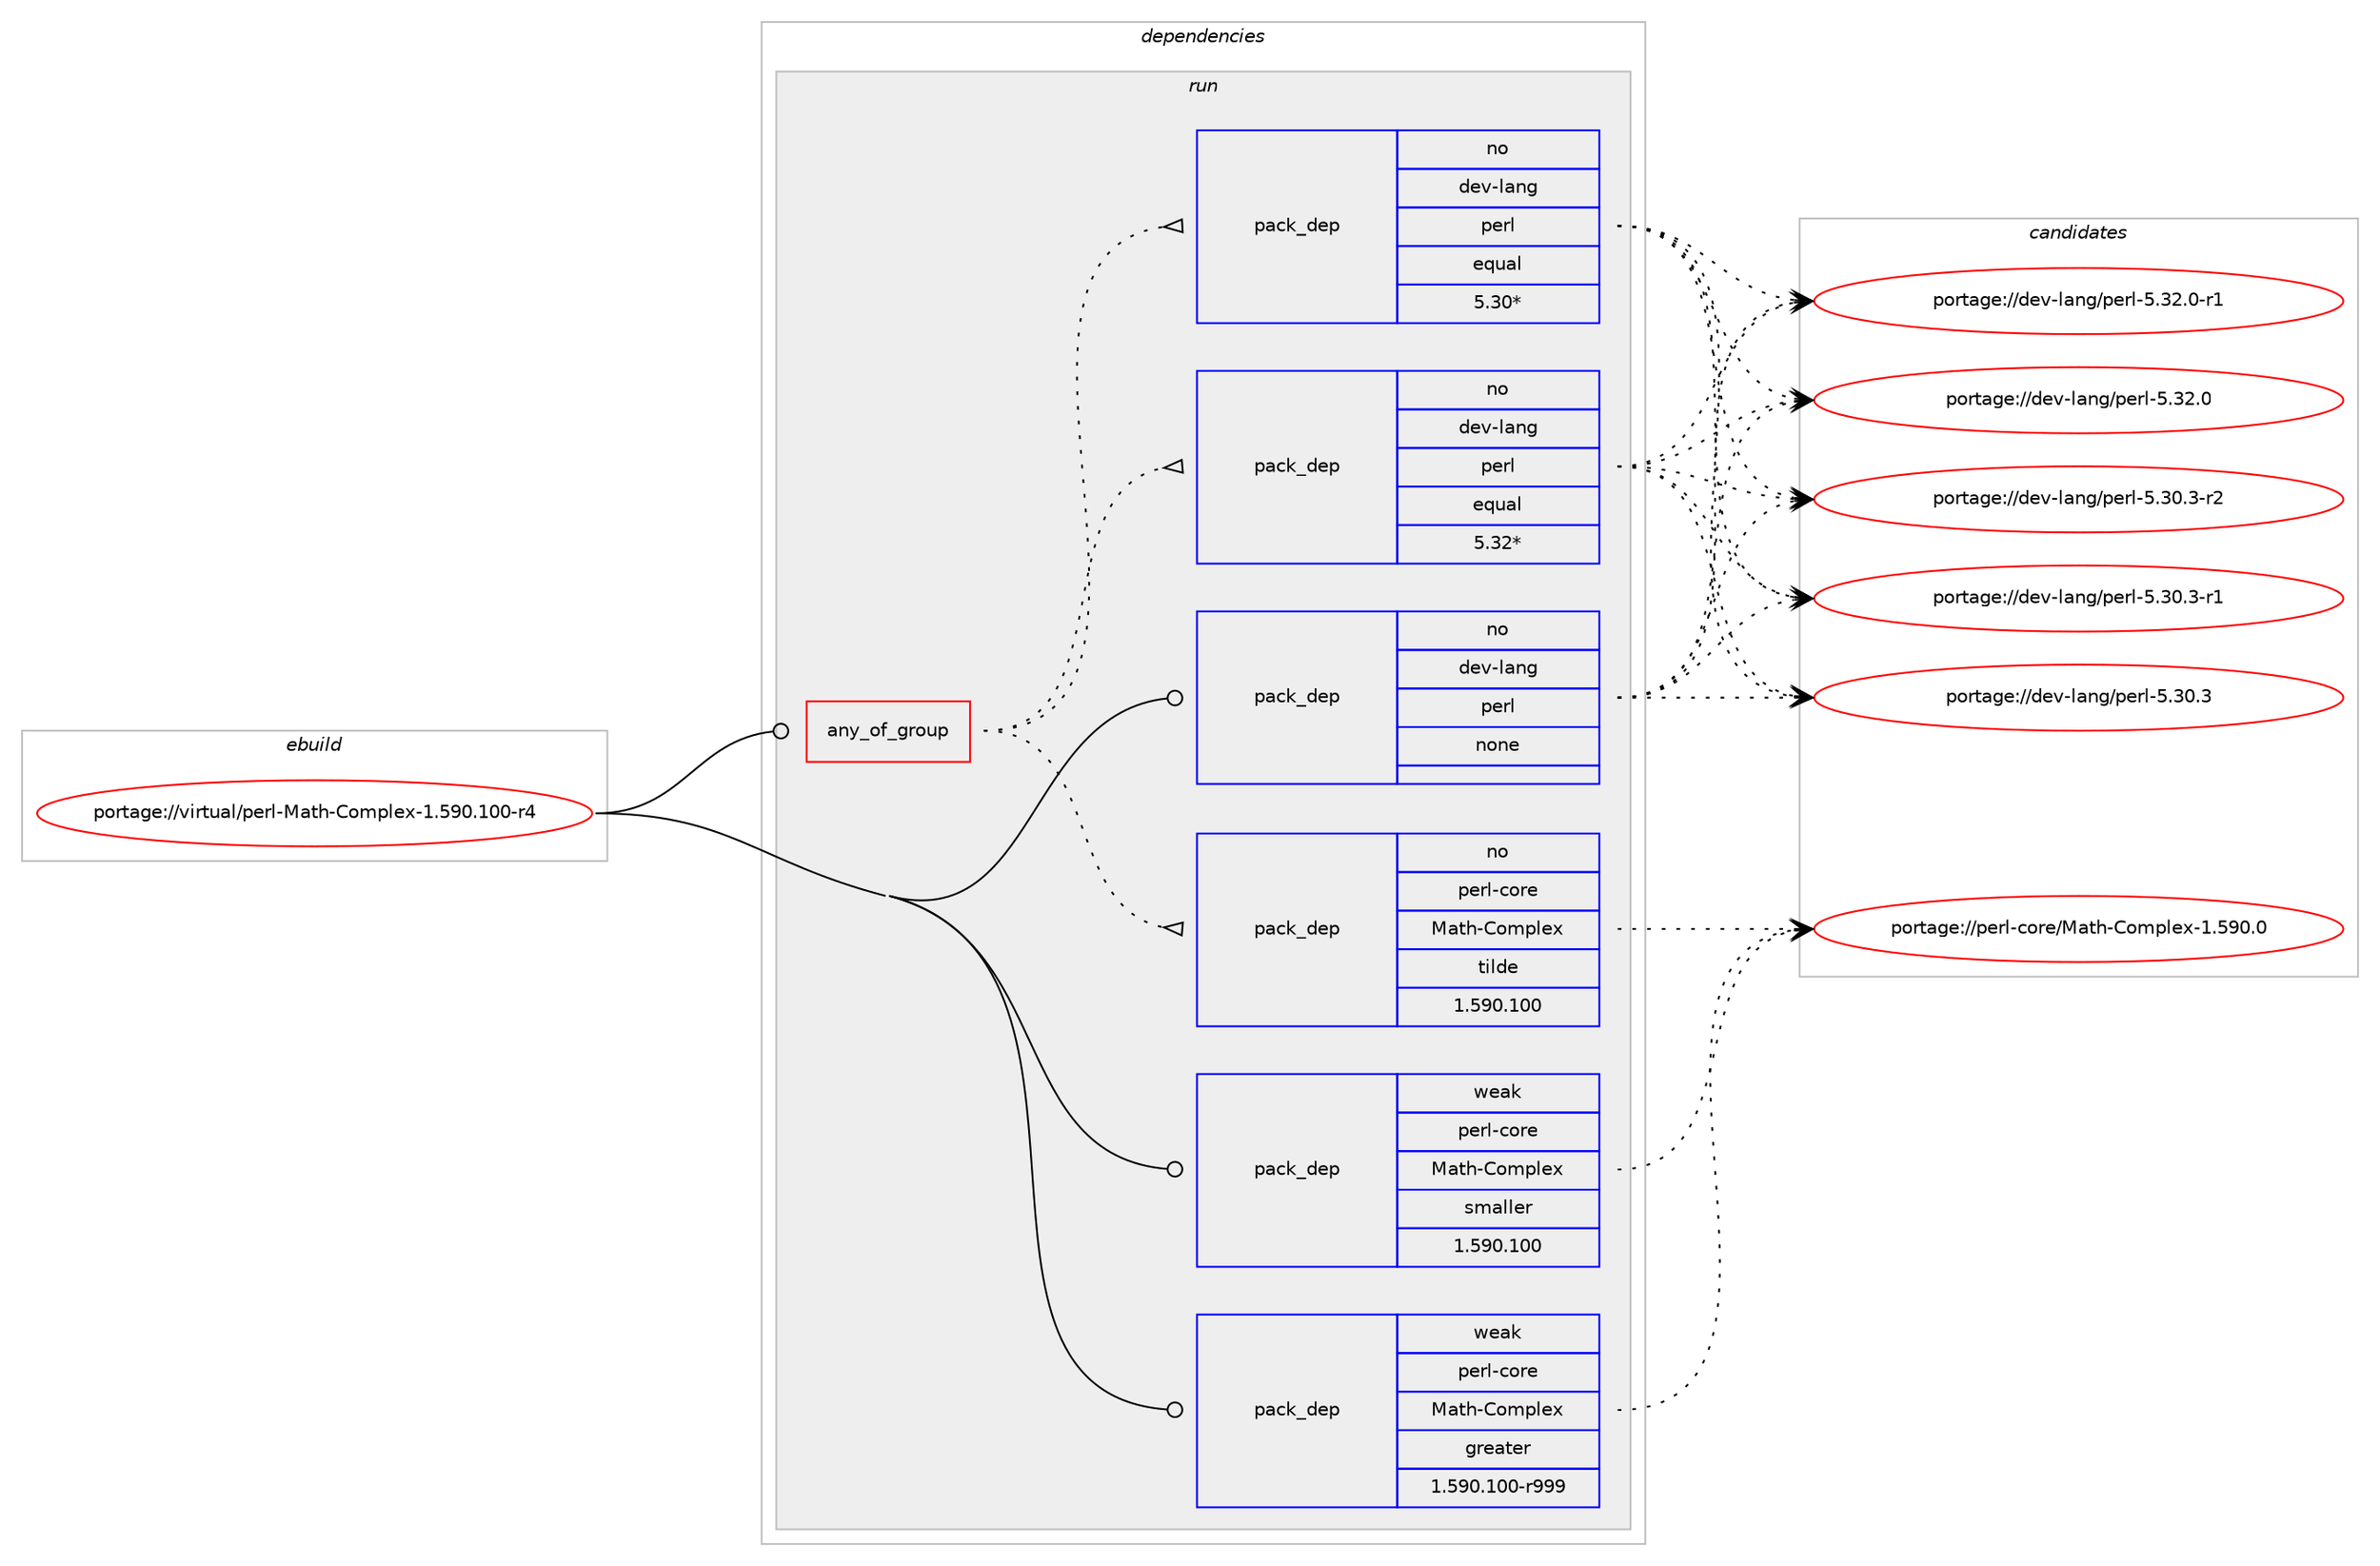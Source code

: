 digraph prolog {

# *************
# Graph options
# *************

newrank=true;
concentrate=true;
compound=true;
graph [rankdir=LR,fontname=Helvetica,fontsize=10,ranksep=1.5];#, ranksep=2.5, nodesep=0.2];
edge  [arrowhead=vee];
node  [fontname=Helvetica,fontsize=10];

# **********
# The ebuild
# **********

subgraph cluster_leftcol {
color=gray;
rank=same;
label=<<i>ebuild</i>>;
id [label="portage://virtual/perl-Math-Complex-1.590.100-r4", color=red, width=4, href="../virtual/perl-Math-Complex-1.590.100-r4.svg"];
}

# ****************
# The dependencies
# ****************

subgraph cluster_midcol {
color=gray;
label=<<i>dependencies</i>>;
subgraph cluster_compile {
fillcolor="#eeeeee";
style=filled;
label=<<i>compile</i>>;
}
subgraph cluster_compileandrun {
fillcolor="#eeeeee";
style=filled;
label=<<i>compile and run</i>>;
}
subgraph cluster_run {
fillcolor="#eeeeee";
style=filled;
label=<<i>run</i>>;
subgraph any73 {
dependency1613 [label=<<TABLE BORDER="0" CELLBORDER="1" CELLSPACING="0" CELLPADDING="4"><TR><TD CELLPADDING="10">any_of_group</TD></TR></TABLE>>, shape=none, color=red];subgraph pack1472 {
dependency1614 [label=<<TABLE BORDER="0" CELLBORDER="1" CELLSPACING="0" CELLPADDING="4" WIDTH="220"><TR><TD ROWSPAN="6" CELLPADDING="30">pack_dep</TD></TR><TR><TD WIDTH="110">no</TD></TR><TR><TD>dev-lang</TD></TR><TR><TD>perl</TD></TR><TR><TD>equal</TD></TR><TR><TD>5.32*</TD></TR></TABLE>>, shape=none, color=blue];
}
dependency1613:e -> dependency1614:w [weight=20,style="dotted",arrowhead="oinv"];
subgraph pack1473 {
dependency1615 [label=<<TABLE BORDER="0" CELLBORDER="1" CELLSPACING="0" CELLPADDING="4" WIDTH="220"><TR><TD ROWSPAN="6" CELLPADDING="30">pack_dep</TD></TR><TR><TD WIDTH="110">no</TD></TR><TR><TD>dev-lang</TD></TR><TR><TD>perl</TD></TR><TR><TD>equal</TD></TR><TR><TD>5.30*</TD></TR></TABLE>>, shape=none, color=blue];
}
dependency1613:e -> dependency1615:w [weight=20,style="dotted",arrowhead="oinv"];
subgraph pack1474 {
dependency1616 [label=<<TABLE BORDER="0" CELLBORDER="1" CELLSPACING="0" CELLPADDING="4" WIDTH="220"><TR><TD ROWSPAN="6" CELLPADDING="30">pack_dep</TD></TR><TR><TD WIDTH="110">no</TD></TR><TR><TD>perl-core</TD></TR><TR><TD>Math-Complex</TD></TR><TR><TD>tilde</TD></TR><TR><TD>1.590.100</TD></TR></TABLE>>, shape=none, color=blue];
}
dependency1613:e -> dependency1616:w [weight=20,style="dotted",arrowhead="oinv"];
}
id:e -> dependency1613:w [weight=20,style="solid",arrowhead="odot"];
subgraph pack1475 {
dependency1617 [label=<<TABLE BORDER="0" CELLBORDER="1" CELLSPACING="0" CELLPADDING="4" WIDTH="220"><TR><TD ROWSPAN="6" CELLPADDING="30">pack_dep</TD></TR><TR><TD WIDTH="110">no</TD></TR><TR><TD>dev-lang</TD></TR><TR><TD>perl</TD></TR><TR><TD>none</TD></TR><TR><TD></TD></TR></TABLE>>, shape=none, color=blue];
}
id:e -> dependency1617:w [weight=20,style="solid",arrowhead="odot"];
subgraph pack1476 {
dependency1618 [label=<<TABLE BORDER="0" CELLBORDER="1" CELLSPACING="0" CELLPADDING="4" WIDTH="220"><TR><TD ROWSPAN="6" CELLPADDING="30">pack_dep</TD></TR><TR><TD WIDTH="110">weak</TD></TR><TR><TD>perl-core</TD></TR><TR><TD>Math-Complex</TD></TR><TR><TD>greater</TD></TR><TR><TD>1.590.100-r999</TD></TR></TABLE>>, shape=none, color=blue];
}
id:e -> dependency1618:w [weight=20,style="solid",arrowhead="odot"];
subgraph pack1477 {
dependency1619 [label=<<TABLE BORDER="0" CELLBORDER="1" CELLSPACING="0" CELLPADDING="4" WIDTH="220"><TR><TD ROWSPAN="6" CELLPADDING="30">pack_dep</TD></TR><TR><TD WIDTH="110">weak</TD></TR><TR><TD>perl-core</TD></TR><TR><TD>Math-Complex</TD></TR><TR><TD>smaller</TD></TR><TR><TD>1.590.100</TD></TR></TABLE>>, shape=none, color=blue];
}
id:e -> dependency1619:w [weight=20,style="solid",arrowhead="odot"];
}
}

# **************
# The candidates
# **************

subgraph cluster_choices {
rank=same;
color=gray;
label=<<i>candidates</i>>;

subgraph choice1472 {
color=black;
nodesep=1;
choice100101118451089711010347112101114108455346515046484511449 [label="portage://dev-lang/perl-5.32.0-r1", color=red, width=4,href="../dev-lang/perl-5.32.0-r1.svg"];
choice10010111845108971101034711210111410845534651504648 [label="portage://dev-lang/perl-5.32.0", color=red, width=4,href="../dev-lang/perl-5.32.0.svg"];
choice100101118451089711010347112101114108455346514846514511450 [label="portage://dev-lang/perl-5.30.3-r2", color=red, width=4,href="../dev-lang/perl-5.30.3-r2.svg"];
choice100101118451089711010347112101114108455346514846514511449 [label="portage://dev-lang/perl-5.30.3-r1", color=red, width=4,href="../dev-lang/perl-5.30.3-r1.svg"];
choice10010111845108971101034711210111410845534651484651 [label="portage://dev-lang/perl-5.30.3", color=red, width=4,href="../dev-lang/perl-5.30.3.svg"];
dependency1614:e -> choice100101118451089711010347112101114108455346515046484511449:w [style=dotted,weight="100"];
dependency1614:e -> choice10010111845108971101034711210111410845534651504648:w [style=dotted,weight="100"];
dependency1614:e -> choice100101118451089711010347112101114108455346514846514511450:w [style=dotted,weight="100"];
dependency1614:e -> choice100101118451089711010347112101114108455346514846514511449:w [style=dotted,weight="100"];
dependency1614:e -> choice10010111845108971101034711210111410845534651484651:w [style=dotted,weight="100"];
}
subgraph choice1473 {
color=black;
nodesep=1;
choice100101118451089711010347112101114108455346515046484511449 [label="portage://dev-lang/perl-5.32.0-r1", color=red, width=4,href="../dev-lang/perl-5.32.0-r1.svg"];
choice10010111845108971101034711210111410845534651504648 [label="portage://dev-lang/perl-5.32.0", color=red, width=4,href="../dev-lang/perl-5.32.0.svg"];
choice100101118451089711010347112101114108455346514846514511450 [label="portage://dev-lang/perl-5.30.3-r2", color=red, width=4,href="../dev-lang/perl-5.30.3-r2.svg"];
choice100101118451089711010347112101114108455346514846514511449 [label="portage://dev-lang/perl-5.30.3-r1", color=red, width=4,href="../dev-lang/perl-5.30.3-r1.svg"];
choice10010111845108971101034711210111410845534651484651 [label="portage://dev-lang/perl-5.30.3", color=red, width=4,href="../dev-lang/perl-5.30.3.svg"];
dependency1615:e -> choice100101118451089711010347112101114108455346515046484511449:w [style=dotted,weight="100"];
dependency1615:e -> choice10010111845108971101034711210111410845534651504648:w [style=dotted,weight="100"];
dependency1615:e -> choice100101118451089711010347112101114108455346514846514511450:w [style=dotted,weight="100"];
dependency1615:e -> choice100101118451089711010347112101114108455346514846514511449:w [style=dotted,weight="100"];
dependency1615:e -> choice10010111845108971101034711210111410845534651484651:w [style=dotted,weight="100"];
}
subgraph choice1474 {
color=black;
nodesep=1;
choice112101114108459911111410147779711610445671111091121081011204549465357484648 [label="portage://perl-core/Math-Complex-1.590.0", color=red, width=4,href="../perl-core/Math-Complex-1.590.0.svg"];
dependency1616:e -> choice112101114108459911111410147779711610445671111091121081011204549465357484648:w [style=dotted,weight="100"];
}
subgraph choice1475 {
color=black;
nodesep=1;
choice100101118451089711010347112101114108455346515046484511449 [label="portage://dev-lang/perl-5.32.0-r1", color=red, width=4,href="../dev-lang/perl-5.32.0-r1.svg"];
choice10010111845108971101034711210111410845534651504648 [label="portage://dev-lang/perl-5.32.0", color=red, width=4,href="../dev-lang/perl-5.32.0.svg"];
choice100101118451089711010347112101114108455346514846514511450 [label="portage://dev-lang/perl-5.30.3-r2", color=red, width=4,href="../dev-lang/perl-5.30.3-r2.svg"];
choice100101118451089711010347112101114108455346514846514511449 [label="portage://dev-lang/perl-5.30.3-r1", color=red, width=4,href="../dev-lang/perl-5.30.3-r1.svg"];
choice10010111845108971101034711210111410845534651484651 [label="portage://dev-lang/perl-5.30.3", color=red, width=4,href="../dev-lang/perl-5.30.3.svg"];
dependency1617:e -> choice100101118451089711010347112101114108455346515046484511449:w [style=dotted,weight="100"];
dependency1617:e -> choice10010111845108971101034711210111410845534651504648:w [style=dotted,weight="100"];
dependency1617:e -> choice100101118451089711010347112101114108455346514846514511450:w [style=dotted,weight="100"];
dependency1617:e -> choice100101118451089711010347112101114108455346514846514511449:w [style=dotted,weight="100"];
dependency1617:e -> choice10010111845108971101034711210111410845534651484651:w [style=dotted,weight="100"];
}
subgraph choice1476 {
color=black;
nodesep=1;
choice112101114108459911111410147779711610445671111091121081011204549465357484648 [label="portage://perl-core/Math-Complex-1.590.0", color=red, width=4,href="../perl-core/Math-Complex-1.590.0.svg"];
dependency1618:e -> choice112101114108459911111410147779711610445671111091121081011204549465357484648:w [style=dotted,weight="100"];
}
subgraph choice1477 {
color=black;
nodesep=1;
choice112101114108459911111410147779711610445671111091121081011204549465357484648 [label="portage://perl-core/Math-Complex-1.590.0", color=red, width=4,href="../perl-core/Math-Complex-1.590.0.svg"];
dependency1619:e -> choice112101114108459911111410147779711610445671111091121081011204549465357484648:w [style=dotted,weight="100"];
}
}

}
